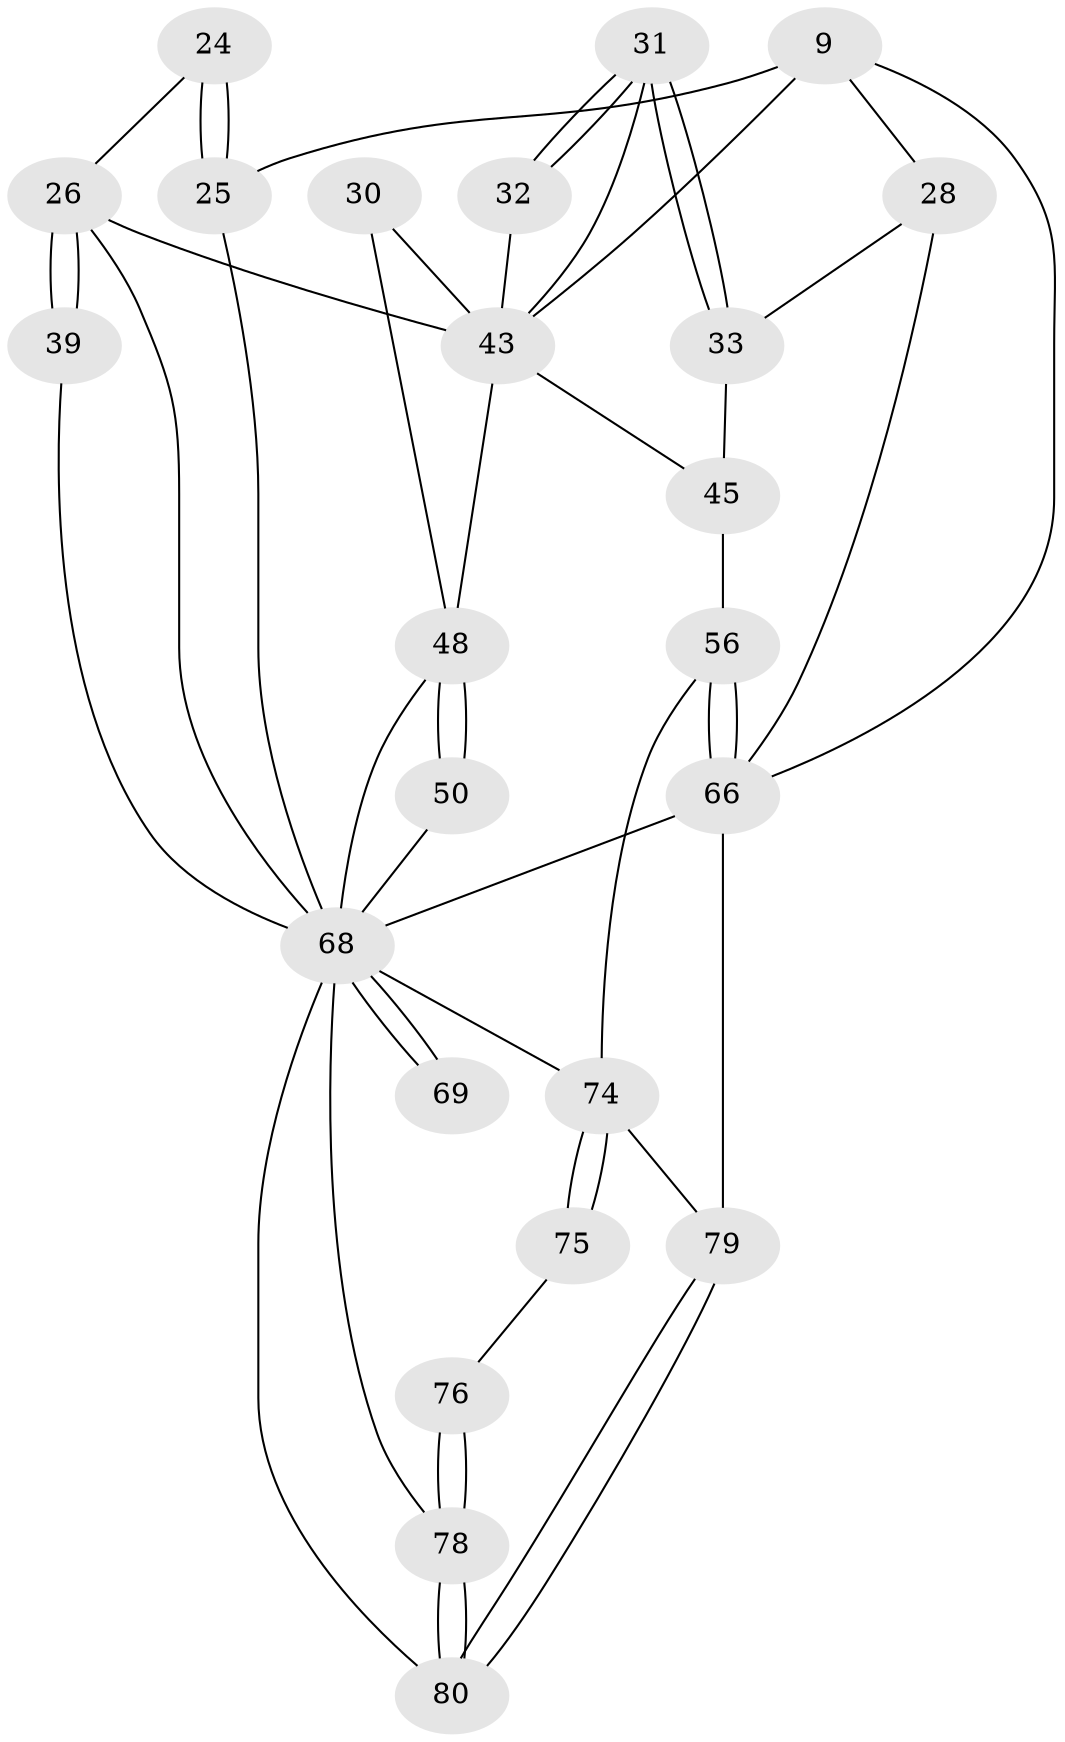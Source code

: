 // original degree distribution, {3: 0.0375, 5: 0.5125, 4: 0.225, 6: 0.225}
// Generated by graph-tools (version 1.1) at 2025/04/03/04/25 22:04:35]
// undirected, 24 vertices, 51 edges
graph export_dot {
graph [start="1"]
  node [color=gray90,style=filled];
  9 [pos="+1+0",super="+1+2"];
  24 [pos="+0.17859528754978238+0.1735353351609203",super="+20"];
  25 [pos="+0+0.3640899508667329",super="+19+18"];
  26 [pos="+0.06962191980637115+0.40087826764648443",super="+23+22"];
  28 [pos="+1+0.1792599701381676",super="+16+11"];
  30 [pos="+0.40478711635363174+0.39347447958040277"];
  31 [pos="+0.7408873593050559+0.43797423256374785",super="+14+7+6"];
  32 [pos="+0.5493113724190736+0.35901981680372863"];
  33 [pos="+0.7554135087865219+0.45008144596240396",super="+17+13"];
  39 [pos="+0.22602968715730012+0.41224162297693845"];
  43 [pos="+0.5273599955073955+0.5101855980679061",super="+38+29"];
  45 [pos="+0.5771312379821456+0.5543987741017867",super="+37"];
  48 [pos="+0.169260491532044+0.6295149508065343",super="+41+44"];
  50 [pos="+0.3794996282796624+0.6467527092442769"];
  56 [pos="+0.7702896804182144+0.6783287453874923",super="+51+36"];
  66 [pos="+0.817271175418531+0.8649813326001975",super="+58"];
  68 [pos="+0.24440340068404412+0.8370464420659918",super="+61+59+63"];
  69 [pos="+0.23930385438229407+0.8104513358263812",super="+65"];
  74 [pos="+0.6590269849670368+0.8966778264137503",super="+52+53"];
  75 [pos="+0.5686974578000243+0.9160243685347571"];
  76 [pos="+0.5522919183252804+0.9264222484870577"];
  78 [pos="+0.5079313121067379+1",super="+71+70"];
  79 [pos="+0.8527935565153498+1",super="+73"];
  80 [pos="+0.520769851500526+1",super="+77"];
  9 -- 66;
  9 -- 43;
  9 -- 28;
  9 -- 25 [weight=2];
  24 -- 25 [weight=2];
  24 -- 25;
  24 -- 26;
  25 -- 68 [weight=2];
  26 -- 39 [weight=2];
  26 -- 39;
  26 -- 68;
  26 -- 43;
  28 -- 66 [weight=2];
  28 -- 33 [weight=2];
  30 -- 48;
  30 -- 43 [weight=2];
  31 -- 32 [weight=2];
  31 -- 32;
  31 -- 33 [weight=3];
  31 -- 33;
  31 -- 43;
  32 -- 43;
  33 -- 45;
  39 -- 68;
  43 -- 45;
  43 -- 48;
  45 -- 56 [weight=2];
  48 -- 50 [weight=2];
  48 -- 50;
  48 -- 68 [weight=2];
  50 -- 68;
  56 -- 66 [weight=2];
  56 -- 66;
  56 -- 74;
  66 -- 68;
  66 -- 79 [weight=2];
  68 -- 69 [weight=3];
  68 -- 69;
  68 -- 80 [weight=3];
  68 -- 74;
  68 -- 78;
  74 -- 75 [weight=2];
  74 -- 75;
  74 -- 79;
  75 -- 76;
  76 -- 78 [weight=2];
  76 -- 78;
  78 -- 80 [weight=2];
  78 -- 80;
  79 -- 80;
  79 -- 80;
}
